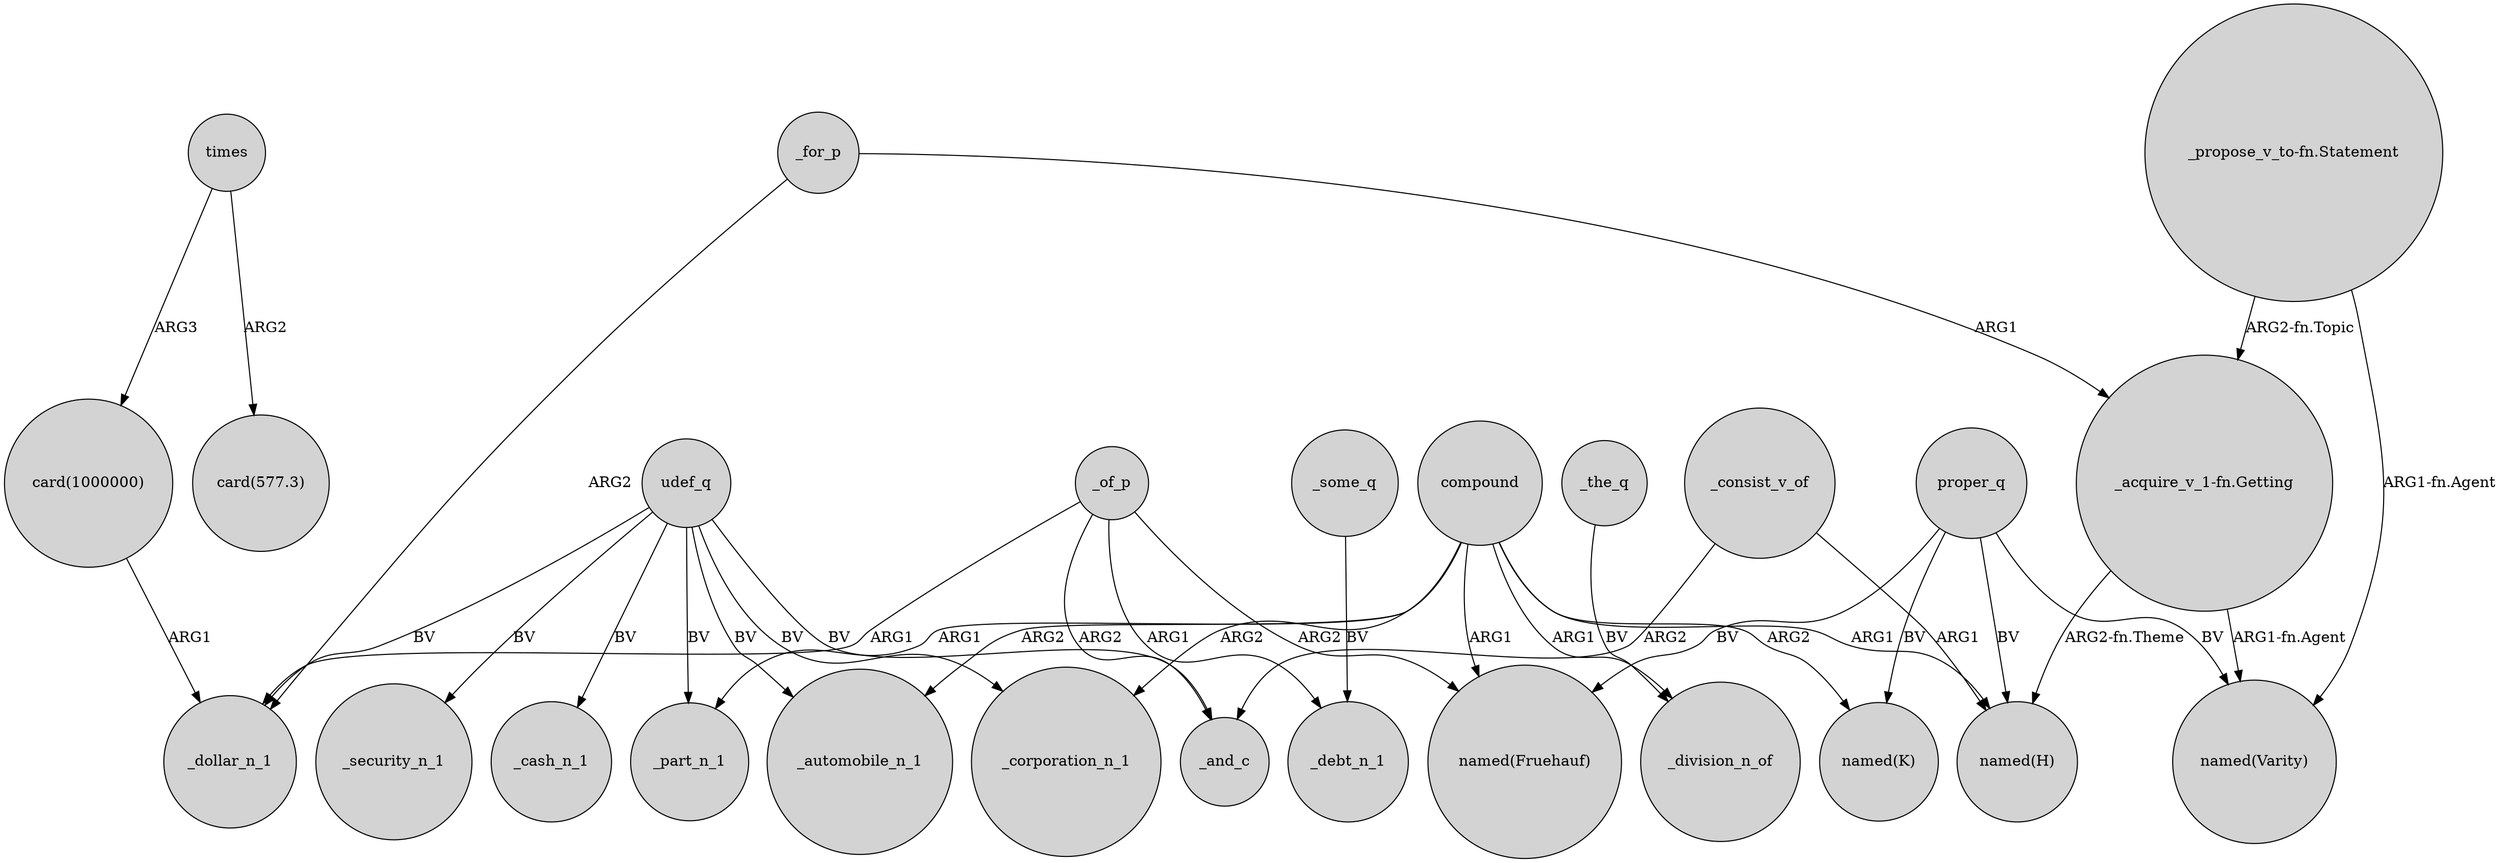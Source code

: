 digraph {
	node [shape=circle style=filled]
	"card(1000000)" -> _dollar_n_1 [label=ARG1]
	"_propose_v_to-fn.Statement" -> "_acquire_v_1-fn.Getting" [label="ARG2-fn.Topic"]
	_the_q -> _division_n_of [label=BV]
	_for_p -> _dollar_n_1 [label=ARG2]
	udef_q -> _cash_n_1 [label=BV]
	_of_p -> _dollar_n_1 [label=ARG1]
	udef_q -> _automobile_n_1 [label=BV]
	compound -> _part_n_1 [label=ARG1]
	compound -> _corporation_n_1 [label=ARG2]
	_of_p -> _and_c [label=ARG2]
	_some_q -> _debt_n_1 [label=BV]
	proper_q -> "named(Fruehauf)" [label=BV]
	times -> "card(577.3)" [label=ARG2]
	_of_p -> "named(Fruehauf)" [label=ARG2]
	_consist_v_of -> _and_c [label=ARG2]
	_for_p -> "_acquire_v_1-fn.Getting" [label=ARG1]
	udef_q -> _corporation_n_1 [label=BV]
	compound -> _automobile_n_1 [label=ARG2]
	times -> "card(1000000)" [label=ARG3]
	_of_p -> _debt_n_1 [label=ARG1]
	proper_q -> "named(H)" [label=BV]
	proper_q -> "named(K)" [label=BV]
	"_acquire_v_1-fn.Getting" -> "named(H)" [label="ARG2-fn.Theme"]
	compound -> "named(Fruehauf)" [label=ARG1]
	udef_q -> _part_n_1 [label=BV]
	_consist_v_of -> "named(H)" [label=ARG1]
	compound -> "named(H)" [label=ARG1]
	proper_q -> "named(Varity)" [label=BV]
	compound -> "named(K)" [label=ARG2]
	udef_q -> _and_c [label=BV]
	compound -> _division_n_of [label=ARG1]
	udef_q -> _dollar_n_1 [label=BV]
	udef_q -> _security_n_1 [label=BV]
	"_acquire_v_1-fn.Getting" -> "named(Varity)" [label="ARG1-fn.Agent"]
	"_propose_v_to-fn.Statement" -> "named(Varity)" [label="ARG1-fn.Agent"]
}
